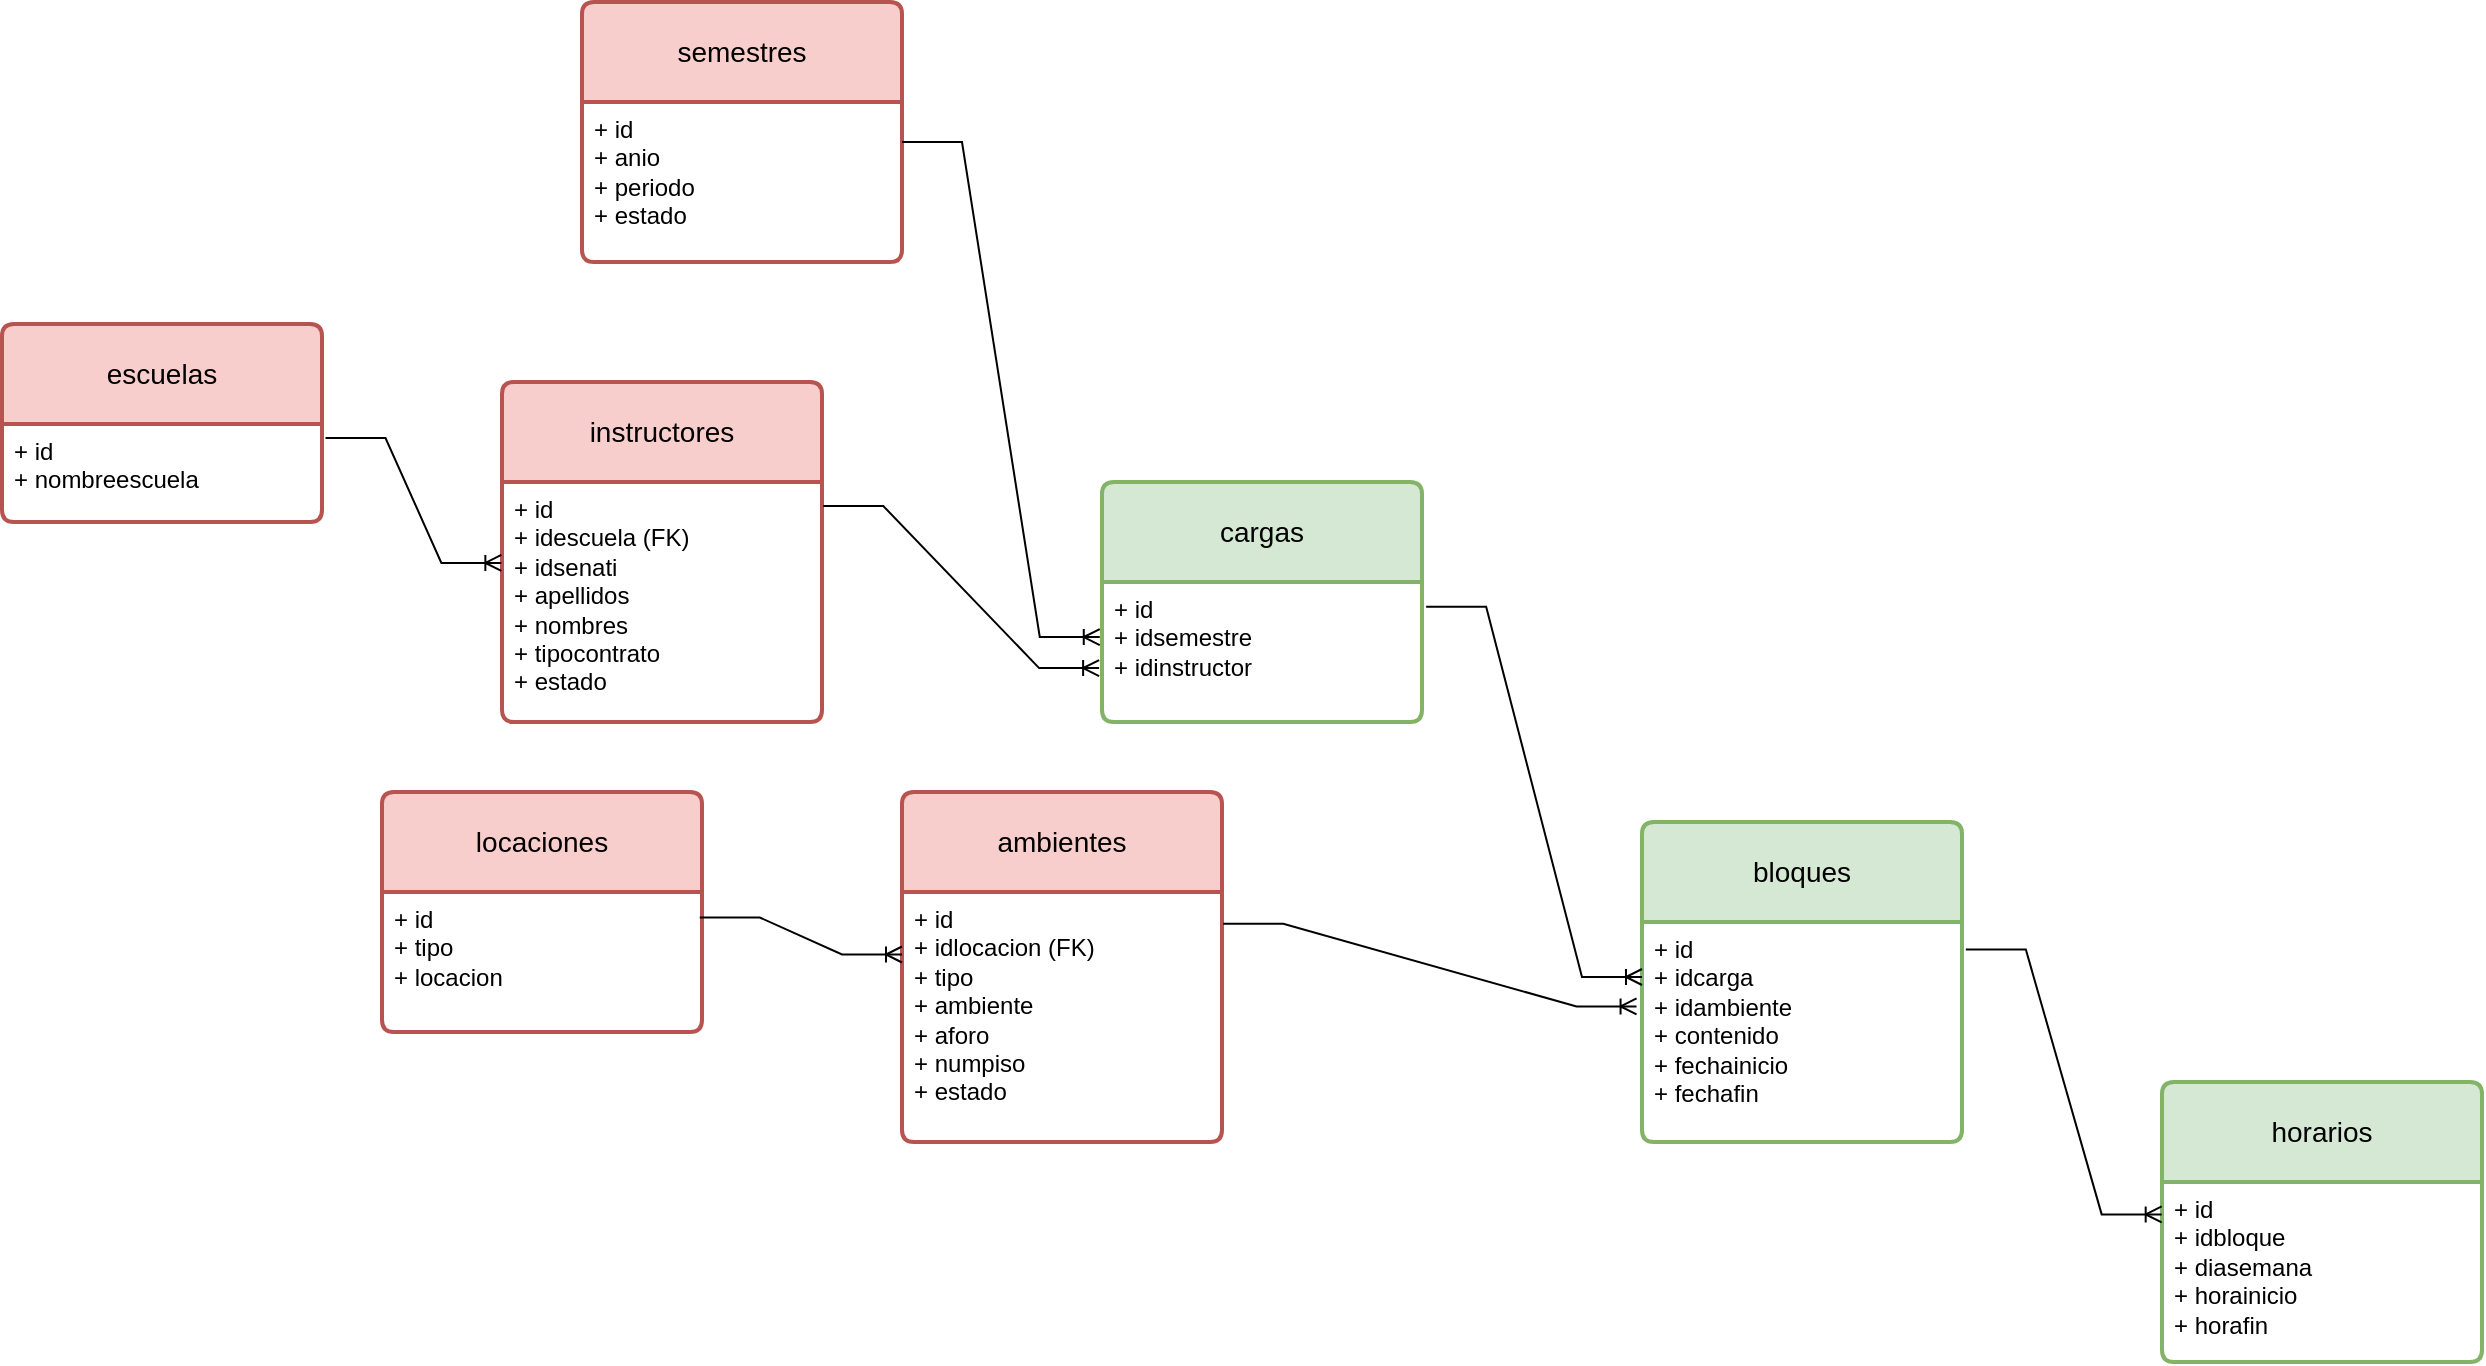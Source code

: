 <mxfile version="24.7.17">
  <diagram name="Página-1" id="XV3PxAyVbzlXY7li0RBR">
    <mxGraphModel dx="1434" dy="836" grid="1" gridSize="10" guides="1" tooltips="1" connect="1" arrows="1" fold="1" page="1" pageScale="1" pageWidth="1654" pageHeight="1169" math="0" shadow="0">
      <root>
        <mxCell id="0" />
        <mxCell id="1" parent="0" />
        <mxCell id="iWRJkn_kscTb0MHCaY4Z-1" value="instructores" style="swimlane;childLayout=stackLayout;horizontal=1;startSize=50;horizontalStack=0;rounded=1;fontSize=14;fontStyle=0;strokeWidth=2;resizeParent=0;resizeLast=1;shadow=0;dashed=0;align=center;arcSize=4;whiteSpace=wrap;html=1;fillColor=#f8cecc;strokeColor=#b85450;" parent="1" vertex="1">
          <mxGeometry x="450" y="360" width="160" height="170" as="geometry" />
        </mxCell>
        <mxCell id="iWRJkn_kscTb0MHCaY4Z-2" value="+ id&lt;div&gt;+ idescuela (FK)&lt;br&gt;&lt;div&gt;+ idsenati&lt;br&gt;&lt;div&gt;+ apellidos&lt;/div&gt;&lt;div&gt;+ nombres&lt;/div&gt;&lt;/div&gt;&lt;/div&gt;&lt;div&gt;+ tipocontrato&lt;/div&gt;&lt;div&gt;+ estado&lt;/div&gt;" style="align=left;strokeColor=none;fillColor=none;spacingLeft=4;fontSize=12;verticalAlign=top;resizable=0;rotatable=0;part=1;html=1;" parent="iWRJkn_kscTb0MHCaY4Z-1" vertex="1">
          <mxGeometry y="50" width="160" height="120" as="geometry" />
        </mxCell>
        <mxCell id="iWRJkn_kscTb0MHCaY4Z-3" value="semestres" style="swimlane;childLayout=stackLayout;horizontal=1;startSize=50;horizontalStack=0;rounded=1;fontSize=14;fontStyle=0;strokeWidth=2;resizeParent=0;resizeLast=1;shadow=0;dashed=0;align=center;arcSize=4;whiteSpace=wrap;html=1;fillColor=#f8cecc;strokeColor=#b85450;" parent="1" vertex="1">
          <mxGeometry x="490" y="170" width="160" height="130" as="geometry" />
        </mxCell>
        <mxCell id="iWRJkn_kscTb0MHCaY4Z-4" value="+ id&lt;div&gt;+ anio&lt;/div&gt;&lt;div&gt;+ periodo&lt;/div&gt;&lt;div&gt;+ estado&lt;/div&gt;" style="align=left;strokeColor=none;fillColor=none;spacingLeft=4;fontSize=12;verticalAlign=top;resizable=0;rotatable=0;part=1;html=1;" parent="iWRJkn_kscTb0MHCaY4Z-3" vertex="1">
          <mxGeometry y="50" width="160" height="80" as="geometry" />
        </mxCell>
        <mxCell id="iWRJkn_kscTb0MHCaY4Z-5" value="ambientes" style="swimlane;childLayout=stackLayout;horizontal=1;startSize=50;horizontalStack=0;rounded=1;fontSize=14;fontStyle=0;strokeWidth=2;resizeParent=0;resizeLast=1;shadow=0;dashed=0;align=center;arcSize=4;whiteSpace=wrap;html=1;fillColor=#f8cecc;strokeColor=#b85450;" parent="1" vertex="1">
          <mxGeometry x="650" y="565" width="160" height="175" as="geometry" />
        </mxCell>
        <mxCell id="iWRJkn_kscTb0MHCaY4Z-6" value="+ id&lt;div&gt;+ idlocacion (FK)&lt;br&gt;&lt;div&gt;+ tipo&lt;/div&gt;&lt;div&gt;+ ambiente&lt;/div&gt;&lt;/div&gt;&lt;div&gt;+ aforo&lt;/div&gt;&lt;div&gt;+ numpiso&lt;/div&gt;&lt;div&gt;+ estado&lt;/div&gt;" style="align=left;strokeColor=none;fillColor=none;spacingLeft=4;fontSize=12;verticalAlign=top;resizable=0;rotatable=0;part=1;html=1;" parent="iWRJkn_kscTb0MHCaY4Z-5" vertex="1">
          <mxGeometry y="50" width="160" height="125" as="geometry" />
        </mxCell>
        <mxCell id="iWRJkn_kscTb0MHCaY4Z-7" value="locaciones" style="swimlane;childLayout=stackLayout;horizontal=1;startSize=50;horizontalStack=0;rounded=1;fontSize=14;fontStyle=0;strokeWidth=2;resizeParent=0;resizeLast=1;shadow=0;dashed=0;align=center;arcSize=4;whiteSpace=wrap;html=1;fillColor=#f8cecc;strokeColor=#b85450;" parent="1" vertex="1">
          <mxGeometry x="390" y="565" width="160" height="120" as="geometry" />
        </mxCell>
        <mxCell id="iWRJkn_kscTb0MHCaY4Z-8" value="+ id&lt;div&gt;+ tipo&lt;br&gt;&lt;div&gt;+ locacion&lt;/div&gt;&lt;/div&gt;" style="align=left;strokeColor=none;fillColor=none;spacingLeft=4;fontSize=12;verticalAlign=top;resizable=0;rotatable=0;part=1;html=1;" parent="iWRJkn_kscTb0MHCaY4Z-7" vertex="1">
          <mxGeometry y="50" width="160" height="70" as="geometry" />
        </mxCell>
        <mxCell id="iWRJkn_kscTb0MHCaY4Z-9" value="escuelas" style="swimlane;childLayout=stackLayout;horizontal=1;startSize=50;horizontalStack=0;rounded=1;fontSize=14;fontStyle=0;strokeWidth=2;resizeParent=0;resizeLast=1;shadow=0;dashed=0;align=center;arcSize=4;whiteSpace=wrap;html=1;fillColor=#f8cecc;strokeColor=#b85450;" parent="1" vertex="1">
          <mxGeometry x="200" y="331" width="160" height="99" as="geometry" />
        </mxCell>
        <mxCell id="iWRJkn_kscTb0MHCaY4Z-10" value="+ id&lt;div&gt;+ nombreescuela&lt;/div&gt;" style="align=left;strokeColor=none;fillColor=none;spacingLeft=4;fontSize=12;verticalAlign=top;resizable=0;rotatable=0;part=1;html=1;" parent="iWRJkn_kscTb0MHCaY4Z-9" vertex="1">
          <mxGeometry y="50" width="160" height="49" as="geometry" />
        </mxCell>
        <mxCell id="iWRJkn_kscTb0MHCaY4Z-11" value="cargas" style="swimlane;childLayout=stackLayout;horizontal=1;startSize=50;horizontalStack=0;rounded=1;fontSize=14;fontStyle=0;strokeWidth=2;resizeParent=0;resizeLast=1;shadow=0;dashed=0;align=center;arcSize=4;whiteSpace=wrap;html=1;fillColor=#d5e8d4;strokeColor=#82b366;" parent="1" vertex="1">
          <mxGeometry x="750" y="410" width="160" height="120" as="geometry" />
        </mxCell>
        <mxCell id="iWRJkn_kscTb0MHCaY4Z-12" value="+ id&lt;div&gt;+ idsemestre&lt;/div&gt;&lt;div&gt;+ idinstructor&lt;/div&gt;" style="align=left;strokeColor=none;fillColor=none;spacingLeft=4;fontSize=12;verticalAlign=top;resizable=0;rotatable=0;part=1;html=1;" parent="iWRJkn_kscTb0MHCaY4Z-11" vertex="1">
          <mxGeometry y="50" width="160" height="70" as="geometry" />
        </mxCell>
        <mxCell id="iWRJkn_kscTb0MHCaY4Z-13" value="" style="edgeStyle=entityRelationEdgeStyle;fontSize=12;html=1;endArrow=ERoneToMany;rounded=0;exitX=1.011;exitY=0.143;exitDx=0;exitDy=0;exitPerimeter=0;entryX=-0.002;entryY=0.337;entryDx=0;entryDy=0;entryPerimeter=0;" parent="1" source="iWRJkn_kscTb0MHCaY4Z-10" target="iWRJkn_kscTb0MHCaY4Z-2" edge="1">
          <mxGeometry width="100" height="100" relative="1" as="geometry">
            <mxPoint x="630" y="580" as="sourcePoint" />
            <mxPoint x="730" y="480" as="targetPoint" />
          </mxGeometry>
        </mxCell>
        <mxCell id="iWRJkn_kscTb0MHCaY4Z-14" value="" style="edgeStyle=entityRelationEdgeStyle;fontSize=12;html=1;endArrow=ERoneToMany;rounded=0;exitX=0.993;exitY=0.182;exitDx=0;exitDy=0;exitPerimeter=0;entryX=0;entryY=0.25;entryDx=0;entryDy=0;" parent="1" source="iWRJkn_kscTb0MHCaY4Z-8" target="iWRJkn_kscTb0MHCaY4Z-6" edge="1">
          <mxGeometry width="100" height="100" relative="1" as="geometry">
            <mxPoint x="630" y="580" as="sourcePoint" />
            <mxPoint x="730" y="480" as="targetPoint" />
          </mxGeometry>
        </mxCell>
        <mxCell id="iWRJkn_kscTb0MHCaY4Z-16" value="" style="edgeStyle=entityRelationEdgeStyle;fontSize=12;html=1;endArrow=ERoneToMany;rounded=0;exitX=1.004;exitY=0.1;exitDx=0;exitDy=0;exitPerimeter=0;entryX=-0.009;entryY=0.615;entryDx=0;entryDy=0;entryPerimeter=0;" parent="1" source="iWRJkn_kscTb0MHCaY4Z-2" target="iWRJkn_kscTb0MHCaY4Z-12" edge="1">
          <mxGeometry width="100" height="100" relative="1" as="geometry">
            <mxPoint x="660" y="640" as="sourcePoint" />
            <mxPoint x="760" y="540" as="targetPoint" />
          </mxGeometry>
        </mxCell>
        <mxCell id="iWRJkn_kscTb0MHCaY4Z-17" value="bloques" style="swimlane;childLayout=stackLayout;horizontal=1;startSize=50;horizontalStack=0;rounded=1;fontSize=14;fontStyle=0;strokeWidth=2;resizeParent=0;resizeLast=1;shadow=0;dashed=0;align=center;arcSize=4;whiteSpace=wrap;html=1;fillColor=#d5e8d4;strokeColor=#82b366;" parent="1" vertex="1">
          <mxGeometry x="1020" y="580" width="160" height="160" as="geometry" />
        </mxCell>
        <mxCell id="iWRJkn_kscTb0MHCaY4Z-18" value="+ id&lt;div&gt;+ idcarga&lt;/div&gt;&lt;div&gt;+ idambiente&lt;/div&gt;&lt;div&gt;+ contenido&lt;/div&gt;&lt;div&gt;+ fechainicio&lt;/div&gt;&lt;div&gt;+ fechafin&lt;/div&gt;" style="align=left;strokeColor=none;fillColor=none;spacingLeft=4;fontSize=12;verticalAlign=top;resizable=0;rotatable=0;part=1;html=1;" parent="iWRJkn_kscTb0MHCaY4Z-17" vertex="1">
          <mxGeometry y="50" width="160" height="110" as="geometry" />
        </mxCell>
        <mxCell id="iWRJkn_kscTb0MHCaY4Z-19" value="" style="edgeStyle=entityRelationEdgeStyle;fontSize=12;html=1;endArrow=ERoneToMany;rounded=0;exitX=1;exitY=0.25;exitDx=0;exitDy=0;entryX=-0.007;entryY=0.393;entryDx=0;entryDy=0;entryPerimeter=0;" parent="1" source="iWRJkn_kscTb0MHCaY4Z-4" target="iWRJkn_kscTb0MHCaY4Z-12" edge="1">
          <mxGeometry width="100" height="100" relative="1" as="geometry">
            <mxPoint x="690" y="330" as="sourcePoint" />
            <mxPoint x="790" y="230" as="targetPoint" />
          </mxGeometry>
        </mxCell>
        <mxCell id="iWRJkn_kscTb0MHCaY4Z-20" value="" style="edgeStyle=entityRelationEdgeStyle;fontSize=12;html=1;endArrow=ERoneToMany;rounded=0;exitX=1.013;exitY=0.176;exitDx=0;exitDy=0;exitPerimeter=0;entryX=0;entryY=0.25;entryDx=0;entryDy=0;" parent="1" source="iWRJkn_kscTb0MHCaY4Z-12" target="iWRJkn_kscTb0MHCaY4Z-18" edge="1">
          <mxGeometry width="100" height="100" relative="1" as="geometry">
            <mxPoint x="850" y="660" as="sourcePoint" />
            <mxPoint x="950" y="560" as="targetPoint" />
          </mxGeometry>
        </mxCell>
        <mxCell id="iWRJkn_kscTb0MHCaY4Z-21" value="" style="edgeStyle=entityRelationEdgeStyle;fontSize=12;html=1;endArrow=ERoneToMany;rounded=0;exitX=1.004;exitY=0.127;exitDx=0;exitDy=0;exitPerimeter=0;entryX=-0.017;entryY=0.384;entryDx=0;entryDy=0;entryPerimeter=0;" parent="1" source="iWRJkn_kscTb0MHCaY4Z-6" target="iWRJkn_kscTb0MHCaY4Z-18" edge="1">
          <mxGeometry width="100" height="100" relative="1" as="geometry">
            <mxPoint x="850" y="690" as="sourcePoint" />
            <mxPoint x="950" y="590" as="targetPoint" />
          </mxGeometry>
        </mxCell>
        <mxCell id="iWRJkn_kscTb0MHCaY4Z-22" value="horarios" style="swimlane;childLayout=stackLayout;horizontal=1;startSize=50;horizontalStack=0;rounded=1;fontSize=14;fontStyle=0;strokeWidth=2;resizeParent=0;resizeLast=1;shadow=0;dashed=0;align=center;arcSize=4;whiteSpace=wrap;html=1;fillColor=#d5e8d4;strokeColor=#82b366;" parent="1" vertex="1">
          <mxGeometry x="1280" y="710" width="160" height="140" as="geometry" />
        </mxCell>
        <mxCell id="iWRJkn_kscTb0MHCaY4Z-23" value="+ id&lt;div&gt;+ idbloque&lt;/div&gt;&lt;div&gt;+ diasemana&lt;/div&gt;&lt;div&gt;+ horainicio&lt;/div&gt;&lt;div&gt;+ horafin&lt;/div&gt;" style="align=left;strokeColor=none;fillColor=none;spacingLeft=4;fontSize=12;verticalAlign=top;resizable=0;rotatable=0;part=1;html=1;" parent="iWRJkn_kscTb0MHCaY4Z-22" vertex="1">
          <mxGeometry y="50" width="160" height="90" as="geometry" />
        </mxCell>
        <mxCell id="iWRJkn_kscTb0MHCaY4Z-24" value="" style="edgeStyle=entityRelationEdgeStyle;fontSize=12;html=1;endArrow=ERoneToMany;rounded=0;exitX=1.012;exitY=0.125;exitDx=0;exitDy=0;exitPerimeter=0;entryX=-0.001;entryY=0.18;entryDx=0;entryDy=0;entryPerimeter=0;" parent="1" source="iWRJkn_kscTb0MHCaY4Z-18" target="iWRJkn_kscTb0MHCaY4Z-23" edge="1">
          <mxGeometry width="100" height="100" relative="1" as="geometry">
            <mxPoint x="1260" y="750" as="sourcePoint" />
            <mxPoint x="1360" y="650" as="targetPoint" />
          </mxGeometry>
        </mxCell>
      </root>
    </mxGraphModel>
  </diagram>
</mxfile>
